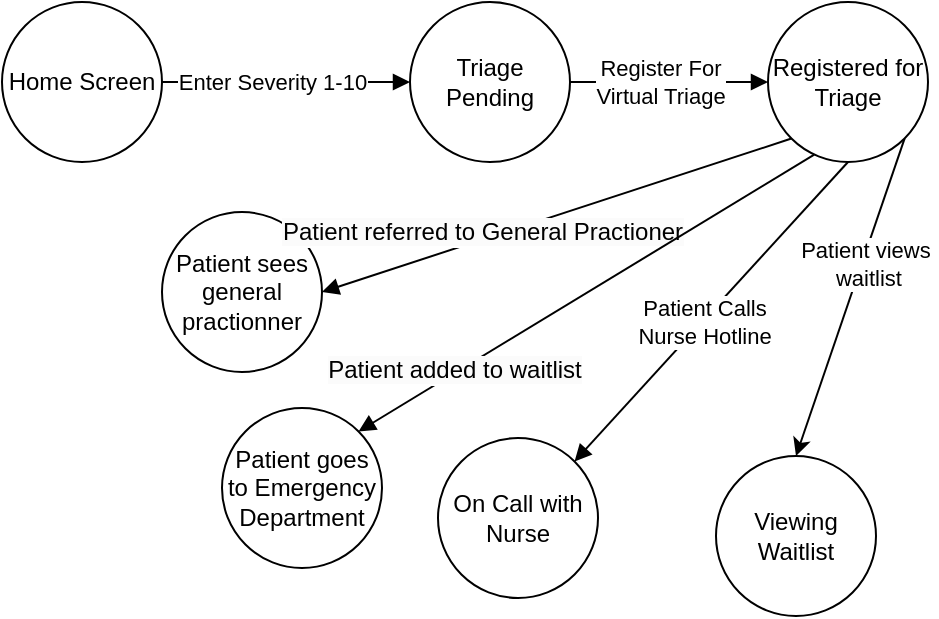 <mxfile version="24.8.3">
  <diagram name="Page-1" id="DYlrvpux4-JASZ0brNI_">
    <mxGraphModel dx="904" dy="483" grid="0" gridSize="10" guides="1" tooltips="1" connect="1" arrows="1" fold="1" page="1" pageScale="1" pageWidth="850" pageHeight="1100" math="0" shadow="0">
      <root>
        <mxCell id="0" />
        <mxCell id="1" parent="0" />
        <mxCell id="xyPofnfpF94zoi8fh-3h-2" value="Home Screen" style="ellipse;whiteSpace=wrap;html=1;aspect=fixed;" parent="1" vertex="1">
          <mxGeometry x="240" y="180" width="80" height="80" as="geometry" />
        </mxCell>
        <mxCell id="xyPofnfpF94zoi8fh-3h-8" value="On Call with Nurse" style="ellipse;whiteSpace=wrap;html=1;aspect=fixed;" parent="1" vertex="1">
          <mxGeometry x="458" y="398" width="80" height="80" as="geometry" />
        </mxCell>
        <mxCell id="xyPofnfpF94zoi8fh-3h-9" value="" style="html=1;verticalAlign=bottom;endArrow=block;curved=0;rounded=0;entryX=1;entryY=0;entryDx=0;entryDy=0;exitX=0.5;exitY=1;exitDx=0;exitDy=0;" parent="1" source="xyPofnfpF94zoi8fh-3h-15" target="xyPofnfpF94zoi8fh-3h-8" edge="1">
          <mxGeometry x="0.009" y="17" width="80" relative="1" as="geometry">
            <mxPoint x="619" y="185" as="sourcePoint" />
            <mxPoint x="400" y="140" as="targetPoint" />
            <Array as="points" />
            <mxPoint as="offset" />
          </mxGeometry>
        </mxCell>
        <mxCell id="COaktu2SZjMxs_DpZQC7-2" value="Patient Calls&lt;div&gt;Nurse Hotline&lt;/div&gt;" style="edgeLabel;html=1;align=center;verticalAlign=middle;resizable=0;points=[];" vertex="1" connectable="0" parent="xyPofnfpF94zoi8fh-3h-9">
          <mxGeometry x="0.058" relative="1" as="geometry">
            <mxPoint as="offset" />
          </mxGeometry>
        </mxCell>
        <mxCell id="xyPofnfpF94zoi8fh-3h-11" value="" style="html=1;verticalAlign=bottom;endArrow=block;rounded=0;entryX=0;entryY=0.5;entryDx=0;entryDy=0;exitX=1;exitY=0.5;exitDx=0;exitDy=0;" parent="1" source="xyPofnfpF94zoi8fh-3h-12" target="xyPofnfpF94zoi8fh-3h-15" edge="1">
          <mxGeometry width="80" relative="1" as="geometry">
            <mxPoint x="617" y="263" as="sourcePoint" />
            <mxPoint x="670" y="340" as="targetPoint" />
          </mxGeometry>
        </mxCell>
        <mxCell id="COaktu2SZjMxs_DpZQC7-1" value="Register For&lt;div&gt;Virtual Triage&lt;/div&gt;" style="edgeLabel;html=1;align=center;verticalAlign=middle;resizable=0;points=[];" vertex="1" connectable="0" parent="xyPofnfpF94zoi8fh-3h-11">
          <mxGeometry x="-0.317" relative="1" as="geometry">
            <mxPoint x="11" as="offset" />
          </mxGeometry>
        </mxCell>
        <mxCell id="xyPofnfpF94zoi8fh-3h-12" value="Triage Pending" style="ellipse;whiteSpace=wrap;html=1;aspect=fixed;" parent="1" vertex="1">
          <mxGeometry x="444" y="180" width="80" height="80" as="geometry" />
        </mxCell>
        <mxCell id="xyPofnfpF94zoi8fh-3h-14" value="" style="html=1;verticalAlign=bottom;endArrow=block;rounded=0;exitX=1;exitY=0.5;exitDx=0;exitDy=0;entryX=0;entryY=0.5;entryDx=0;entryDy=0;" parent="1" source="xyPofnfpF94zoi8fh-3h-2" target="xyPofnfpF94zoi8fh-3h-12" edge="1">
          <mxGeometry x="0.0" width="80" relative="1" as="geometry">
            <mxPoint x="459.997" y="217.351" as="sourcePoint" />
            <mxPoint x="564.103" y="217.351" as="targetPoint" />
            <mxPoint as="offset" />
          </mxGeometry>
        </mxCell>
        <mxCell id="cL02ZZwTRT4vL0tsfASS-1" value="Enter Severity 1-10" style="edgeLabel;html=1;align=center;verticalAlign=middle;resizable=0;points=[];" parent="xyPofnfpF94zoi8fh-3h-14" vertex="1" connectable="0">
          <mxGeometry x="0.116" y="-1" relative="1" as="geometry">
            <mxPoint x="-14" y="-1" as="offset" />
          </mxGeometry>
        </mxCell>
        <mxCell id="COaktu2SZjMxs_DpZQC7-6" style="rounded=0;orthogonalLoop=1;jettySize=auto;html=1;entryX=0.5;entryY=0;entryDx=0;entryDy=0;exitX=1;exitY=1;exitDx=0;exitDy=0;" edge="1" parent="1" source="xyPofnfpF94zoi8fh-3h-15" target="COaktu2SZjMxs_DpZQC7-5">
          <mxGeometry relative="1" as="geometry" />
        </mxCell>
        <mxCell id="COaktu2SZjMxs_DpZQC7-7" value="Patient views&amp;nbsp;&lt;div&gt;waitlist&lt;/div&gt;" style="edgeLabel;html=1;align=center;verticalAlign=middle;resizable=0;points=[];" vertex="1" connectable="0" parent="COaktu2SZjMxs_DpZQC7-6">
          <mxGeometry x="-0.224" y="3" relative="1" as="geometry">
            <mxPoint as="offset" />
          </mxGeometry>
        </mxCell>
        <mxCell id="xyPofnfpF94zoi8fh-3h-15" value="Registered for Triage" style="ellipse;whiteSpace=wrap;html=1;aspect=fixed;" parent="1" vertex="1">
          <mxGeometry x="623" y="180" width="80" height="80" as="geometry" />
        </mxCell>
        <mxCell id="tWSdLaK9gwGoN7QiNVpl-1" value="Patient sees general practionner" style="ellipse;whiteSpace=wrap;html=1;aspect=fixed;" parent="1" vertex="1">
          <mxGeometry x="320" y="285" width="80" height="80" as="geometry" />
        </mxCell>
        <mxCell id="tWSdLaK9gwGoN7QiNVpl-3" value="" style="html=1;verticalAlign=bottom;endArrow=block;rounded=0;exitX=0;exitY=1;exitDx=0;exitDy=0;entryX=1;entryY=0.5;entryDx=0;entryDy=0;" parent="1" source="xyPofnfpF94zoi8fh-3h-15" target="tWSdLaK9gwGoN7QiNVpl-1" edge="1">
          <mxGeometry x="0.324" y="11" width="80" relative="1" as="geometry">
            <mxPoint x="435" y="377" as="sourcePoint" />
            <mxPoint x="531" y="473" as="targetPoint" />
            <mxPoint as="offset" />
          </mxGeometry>
        </mxCell>
        <mxCell id="cL02ZZwTRT4vL0tsfASS-4" value="&lt;span style=&quot;font-size: 12px; text-wrap-mode: wrap; background-color: rgb(251, 251, 251);&quot;&gt;Patient&amp;nbsp;&lt;/span&gt;&lt;span style=&quot;background-color: rgb(251, 251, 251); font-size: 12px; text-wrap-mode: wrap;&quot;&gt;referred to General Practioner&lt;/span&gt;" style="edgeLabel;html=1;align=center;verticalAlign=middle;resizable=0;points=[];" parent="tWSdLaK9gwGoN7QiNVpl-3" vertex="1" connectable="0">
          <mxGeometry x="0.141" y="-1" relative="1" as="geometry">
            <mxPoint x="-21" y="4" as="offset" />
          </mxGeometry>
        </mxCell>
        <mxCell id="tWSdLaK9gwGoN7QiNVpl-4" value="Patient goes to Emergency Department" style="ellipse;whiteSpace=wrap;html=1;aspect=fixed;" parent="1" vertex="1">
          <mxGeometry x="350" y="383" width="80" height="80" as="geometry" />
        </mxCell>
        <mxCell id="tWSdLaK9gwGoN7QiNVpl-6" value="" style="html=1;verticalAlign=bottom;endArrow=block;curved=0;rounded=0;entryX=1;entryY=0;entryDx=0;entryDy=0;exitX=0.289;exitY=0.954;exitDx=0;exitDy=0;exitPerimeter=0;" parent="1" source="xyPofnfpF94zoi8fh-3h-15" target="tWSdLaK9gwGoN7QiNVpl-4" edge="1">
          <mxGeometry x="0.469" y="23" width="80" relative="1" as="geometry">
            <mxPoint x="648" y="255" as="sourcePoint" />
            <mxPoint x="348" y="612" as="targetPoint" />
            <Array as="points" />
            <mxPoint x="-1" as="offset" />
          </mxGeometry>
        </mxCell>
        <mxCell id="COaktu2SZjMxs_DpZQC7-4" value="&lt;span style=&quot;font-size: 12px; text-wrap-mode: wrap; background-color: rgb(251, 251, 251);&quot;&gt;Patient added to waitlist&lt;/span&gt;" style="edgeLabel;html=1;align=center;verticalAlign=middle;resizable=0;points=[];" vertex="1" connectable="0" parent="tWSdLaK9gwGoN7QiNVpl-6">
          <mxGeometry x="0.296" y="-4" relative="1" as="geometry">
            <mxPoint x="-31" y="21" as="offset" />
          </mxGeometry>
        </mxCell>
        <mxCell id="COaktu2SZjMxs_DpZQC7-5" value="Viewing Waitlist" style="ellipse;whiteSpace=wrap;html=1;aspect=fixed;" vertex="1" parent="1">
          <mxGeometry x="597" y="407" width="80" height="80" as="geometry" />
        </mxCell>
      </root>
    </mxGraphModel>
  </diagram>
</mxfile>
